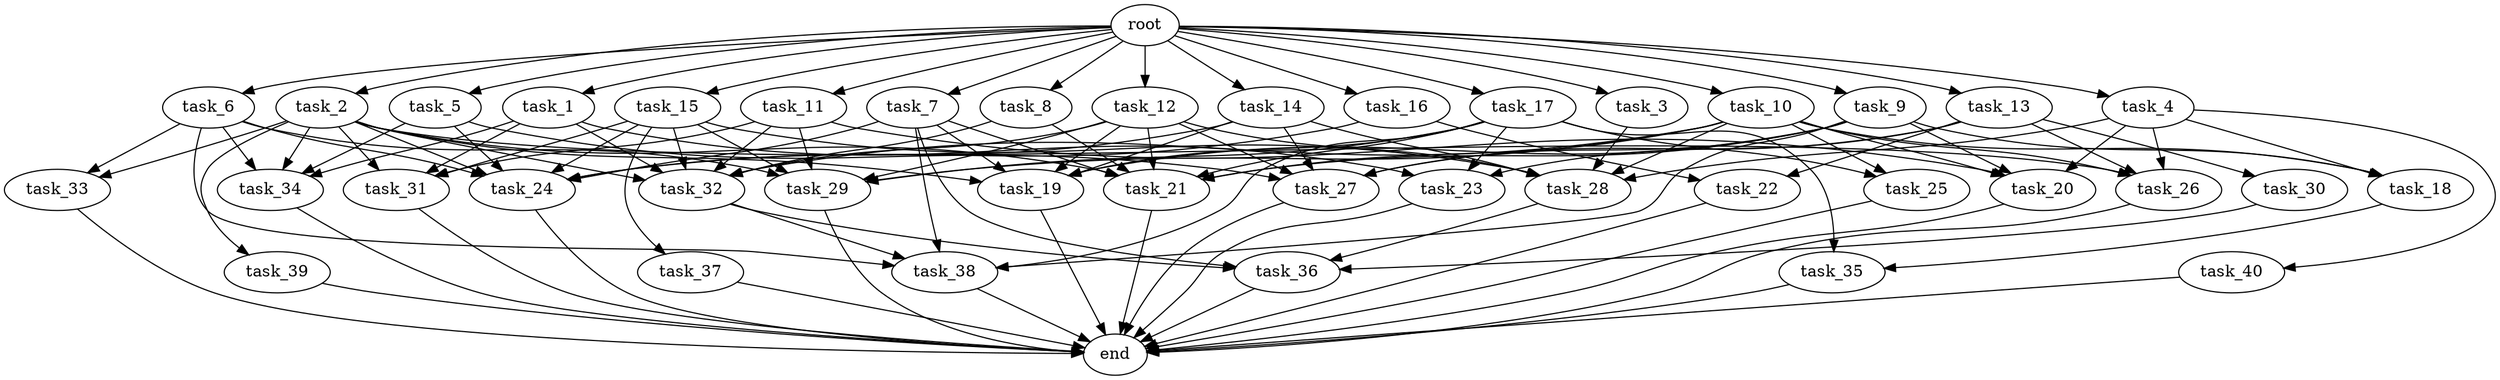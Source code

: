digraph G {
  root [size="0.000000e+00"];
  task_1 [size="1.843130e+10"];
  task_2 [size="6.381877e+10"];
  task_3 [size="8.651338e+09"];
  task_4 [size="1.561467e+10"];
  task_5 [size="4.042669e+10"];
  task_6 [size="7.604456e+10"];
  task_7 [size="3.616891e+10"];
  task_8 [size="3.670216e+10"];
  task_9 [size="2.590647e+10"];
  task_10 [size="8.739774e+10"];
  task_11 [size="4.764633e+10"];
  task_12 [size="6.633705e+10"];
  task_13 [size="8.309481e+09"];
  task_14 [size="8.590355e+10"];
  task_15 [size="6.539441e+10"];
  task_16 [size="2.745269e+10"];
  task_17 [size="8.388483e+10"];
  task_18 [size="5.193132e+08"];
  task_19 [size="8.184299e+10"];
  task_20 [size="5.092931e+10"];
  task_21 [size="9.557253e+10"];
  task_22 [size="4.210372e+10"];
  task_23 [size="1.801146e+10"];
  task_24 [size="4.062120e+09"];
  task_25 [size="7.004636e+10"];
  task_26 [size="4.451352e+10"];
  task_27 [size="8.080459e+10"];
  task_28 [size="8.769611e+10"];
  task_29 [size="3.530046e+08"];
  task_30 [size="6.382076e+10"];
  task_31 [size="8.127495e+10"];
  task_32 [size="4.092372e+10"];
  task_33 [size="5.995451e+10"];
  task_34 [size="6.723486e+10"];
  task_35 [size="9.882766e+10"];
  task_36 [size="8.042265e+10"];
  task_37 [size="1.003806e+10"];
  task_38 [size="1.356620e+10"];
  task_39 [size="1.408045e+10"];
  task_40 [size="4.717652e+10"];
  end [size="0.000000e+00"];

  root -> task_1 [size="1.000000e-12"];
  root -> task_2 [size="1.000000e-12"];
  root -> task_3 [size="1.000000e-12"];
  root -> task_4 [size="1.000000e-12"];
  root -> task_5 [size="1.000000e-12"];
  root -> task_6 [size="1.000000e-12"];
  root -> task_7 [size="1.000000e-12"];
  root -> task_8 [size="1.000000e-12"];
  root -> task_9 [size="1.000000e-12"];
  root -> task_10 [size="1.000000e-12"];
  root -> task_11 [size="1.000000e-12"];
  root -> task_12 [size="1.000000e-12"];
  root -> task_13 [size="1.000000e-12"];
  root -> task_14 [size="1.000000e-12"];
  root -> task_15 [size="1.000000e-12"];
  root -> task_16 [size="1.000000e-12"];
  root -> task_17 [size="1.000000e-12"];
  task_1 -> task_23 [size="6.003821e+07"];
  task_1 -> task_31 [size="2.031874e+08"];
  task_1 -> task_32 [size="5.846245e+07"];
  task_1 -> task_34 [size="1.680871e+08"];
  task_2 -> task_19 [size="1.364050e+08"];
  task_2 -> task_21 [size="1.365322e+08"];
  task_2 -> task_24 [size="5.803029e+06"];
  task_2 -> task_26 [size="1.112838e+08"];
  task_2 -> task_31 [size="2.031874e+08"];
  task_2 -> task_32 [size="5.846245e+07"];
  task_2 -> task_33 [size="2.997726e+08"];
  task_2 -> task_34 [size="1.680871e+08"];
  task_2 -> task_39 [size="1.408045e+08"];
  task_3 -> task_28 [size="1.461602e+08"];
  task_4 -> task_18 [size="1.731044e+06"];
  task_4 -> task_20 [size="1.273233e+08"];
  task_4 -> task_26 [size="1.112838e+08"];
  task_4 -> task_28 [size="1.461602e+08"];
  task_4 -> task_40 [size="4.717652e+08"];
  task_5 -> task_24 [size="5.803029e+06"];
  task_5 -> task_27 [size="1.616092e+08"];
  task_5 -> task_34 [size="1.680871e+08"];
  task_6 -> task_24 [size="5.803029e+06"];
  task_6 -> task_29 [size="5.883409e+05"];
  task_6 -> task_33 [size="2.997726e+08"];
  task_6 -> task_34 [size="1.680871e+08"];
  task_6 -> task_38 [size="2.713241e+07"];
  task_7 -> task_19 [size="1.364050e+08"];
  task_7 -> task_21 [size="1.365322e+08"];
  task_7 -> task_24 [size="5.803029e+06"];
  task_7 -> task_36 [size="2.010566e+08"];
  task_7 -> task_38 [size="2.713241e+07"];
  task_8 -> task_21 [size="1.365322e+08"];
  task_8 -> task_32 [size="5.846245e+07"];
  task_9 -> task_18 [size="1.731044e+06"];
  task_9 -> task_19 [size="1.364050e+08"];
  task_9 -> task_20 [size="1.273233e+08"];
  task_9 -> task_21 [size="1.365322e+08"];
  task_9 -> task_27 [size="1.616092e+08"];
  task_9 -> task_38 [size="2.713241e+07"];
  task_10 -> task_18 [size="1.731044e+06"];
  task_10 -> task_20 [size="1.273233e+08"];
  task_10 -> task_21 [size="1.365322e+08"];
  task_10 -> task_25 [size="3.502318e+08"];
  task_10 -> task_26 [size="1.112838e+08"];
  task_10 -> task_28 [size="1.461602e+08"];
  task_10 -> task_29 [size="5.883409e+05"];
  task_10 -> task_32 [size="5.846245e+07"];
  task_11 -> task_20 [size="1.273233e+08"];
  task_11 -> task_29 [size="5.883409e+05"];
  task_11 -> task_31 [size="2.031874e+08"];
  task_11 -> task_32 [size="5.846245e+07"];
  task_12 -> task_19 [size="1.364050e+08"];
  task_12 -> task_21 [size="1.365322e+08"];
  task_12 -> task_27 [size="1.616092e+08"];
  task_12 -> task_28 [size="1.461602e+08"];
  task_12 -> task_29 [size="5.883409e+05"];
  task_12 -> task_32 [size="5.846245e+07"];
  task_13 -> task_22 [size="2.105186e+08"];
  task_13 -> task_23 [size="6.003821e+07"];
  task_13 -> task_26 [size="1.112838e+08"];
  task_13 -> task_27 [size="1.616092e+08"];
  task_13 -> task_30 [size="6.382076e+08"];
  task_14 -> task_19 [size="1.364050e+08"];
  task_14 -> task_24 [size="5.803029e+06"];
  task_14 -> task_27 [size="1.616092e+08"];
  task_14 -> task_28 [size="1.461602e+08"];
  task_15 -> task_24 [size="5.803029e+06"];
  task_15 -> task_28 [size="1.461602e+08"];
  task_15 -> task_29 [size="5.883409e+05"];
  task_15 -> task_31 [size="2.031874e+08"];
  task_15 -> task_32 [size="5.846245e+07"];
  task_15 -> task_37 [size="1.003806e+08"];
  task_16 -> task_22 [size="2.105186e+08"];
  task_16 -> task_24 [size="5.803029e+06"];
  task_17 -> task_19 [size="1.364050e+08"];
  task_17 -> task_21 [size="1.365322e+08"];
  task_17 -> task_23 [size="6.003821e+07"];
  task_17 -> task_25 [size="3.502318e+08"];
  task_17 -> task_29 [size="5.883409e+05"];
  task_17 -> task_35 [size="4.941383e+08"];
  task_17 -> task_38 [size="2.713241e+07"];
  task_18 -> task_35 [size="4.941383e+08"];
  task_19 -> end [size="1.000000e-12"];
  task_20 -> end [size="1.000000e-12"];
  task_21 -> end [size="1.000000e-12"];
  task_22 -> end [size="1.000000e-12"];
  task_23 -> end [size="1.000000e-12"];
  task_24 -> end [size="1.000000e-12"];
  task_25 -> end [size="1.000000e-12"];
  task_26 -> end [size="1.000000e-12"];
  task_27 -> end [size="1.000000e-12"];
  task_28 -> task_36 [size="2.010566e+08"];
  task_29 -> end [size="1.000000e-12"];
  task_30 -> task_36 [size="2.010566e+08"];
  task_31 -> end [size="1.000000e-12"];
  task_32 -> task_36 [size="2.010566e+08"];
  task_32 -> task_38 [size="2.713241e+07"];
  task_33 -> end [size="1.000000e-12"];
  task_34 -> end [size="1.000000e-12"];
  task_35 -> end [size="1.000000e-12"];
  task_36 -> end [size="1.000000e-12"];
  task_37 -> end [size="1.000000e-12"];
  task_38 -> end [size="1.000000e-12"];
  task_39 -> end [size="1.000000e-12"];
  task_40 -> end [size="1.000000e-12"];
}
